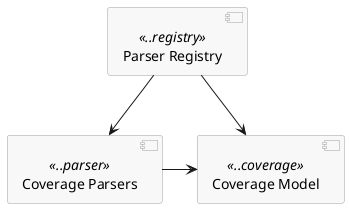 @startuml

skinparam componentStyle uml2
skinparam component {
  BorderColor #a0a0a0
  BackgroundColor #f8f8f8
}

[Coverage Model] <<..coverage>>
[Parser Registry] <<..registry>>
[Coverage Parsers] <<..parser>>

[Parser Registry] --> [Coverage Model]
[Parser Registry] --> [Coverage Parsers]
[Coverage Parsers] -> [Coverage Model]

@enduml
